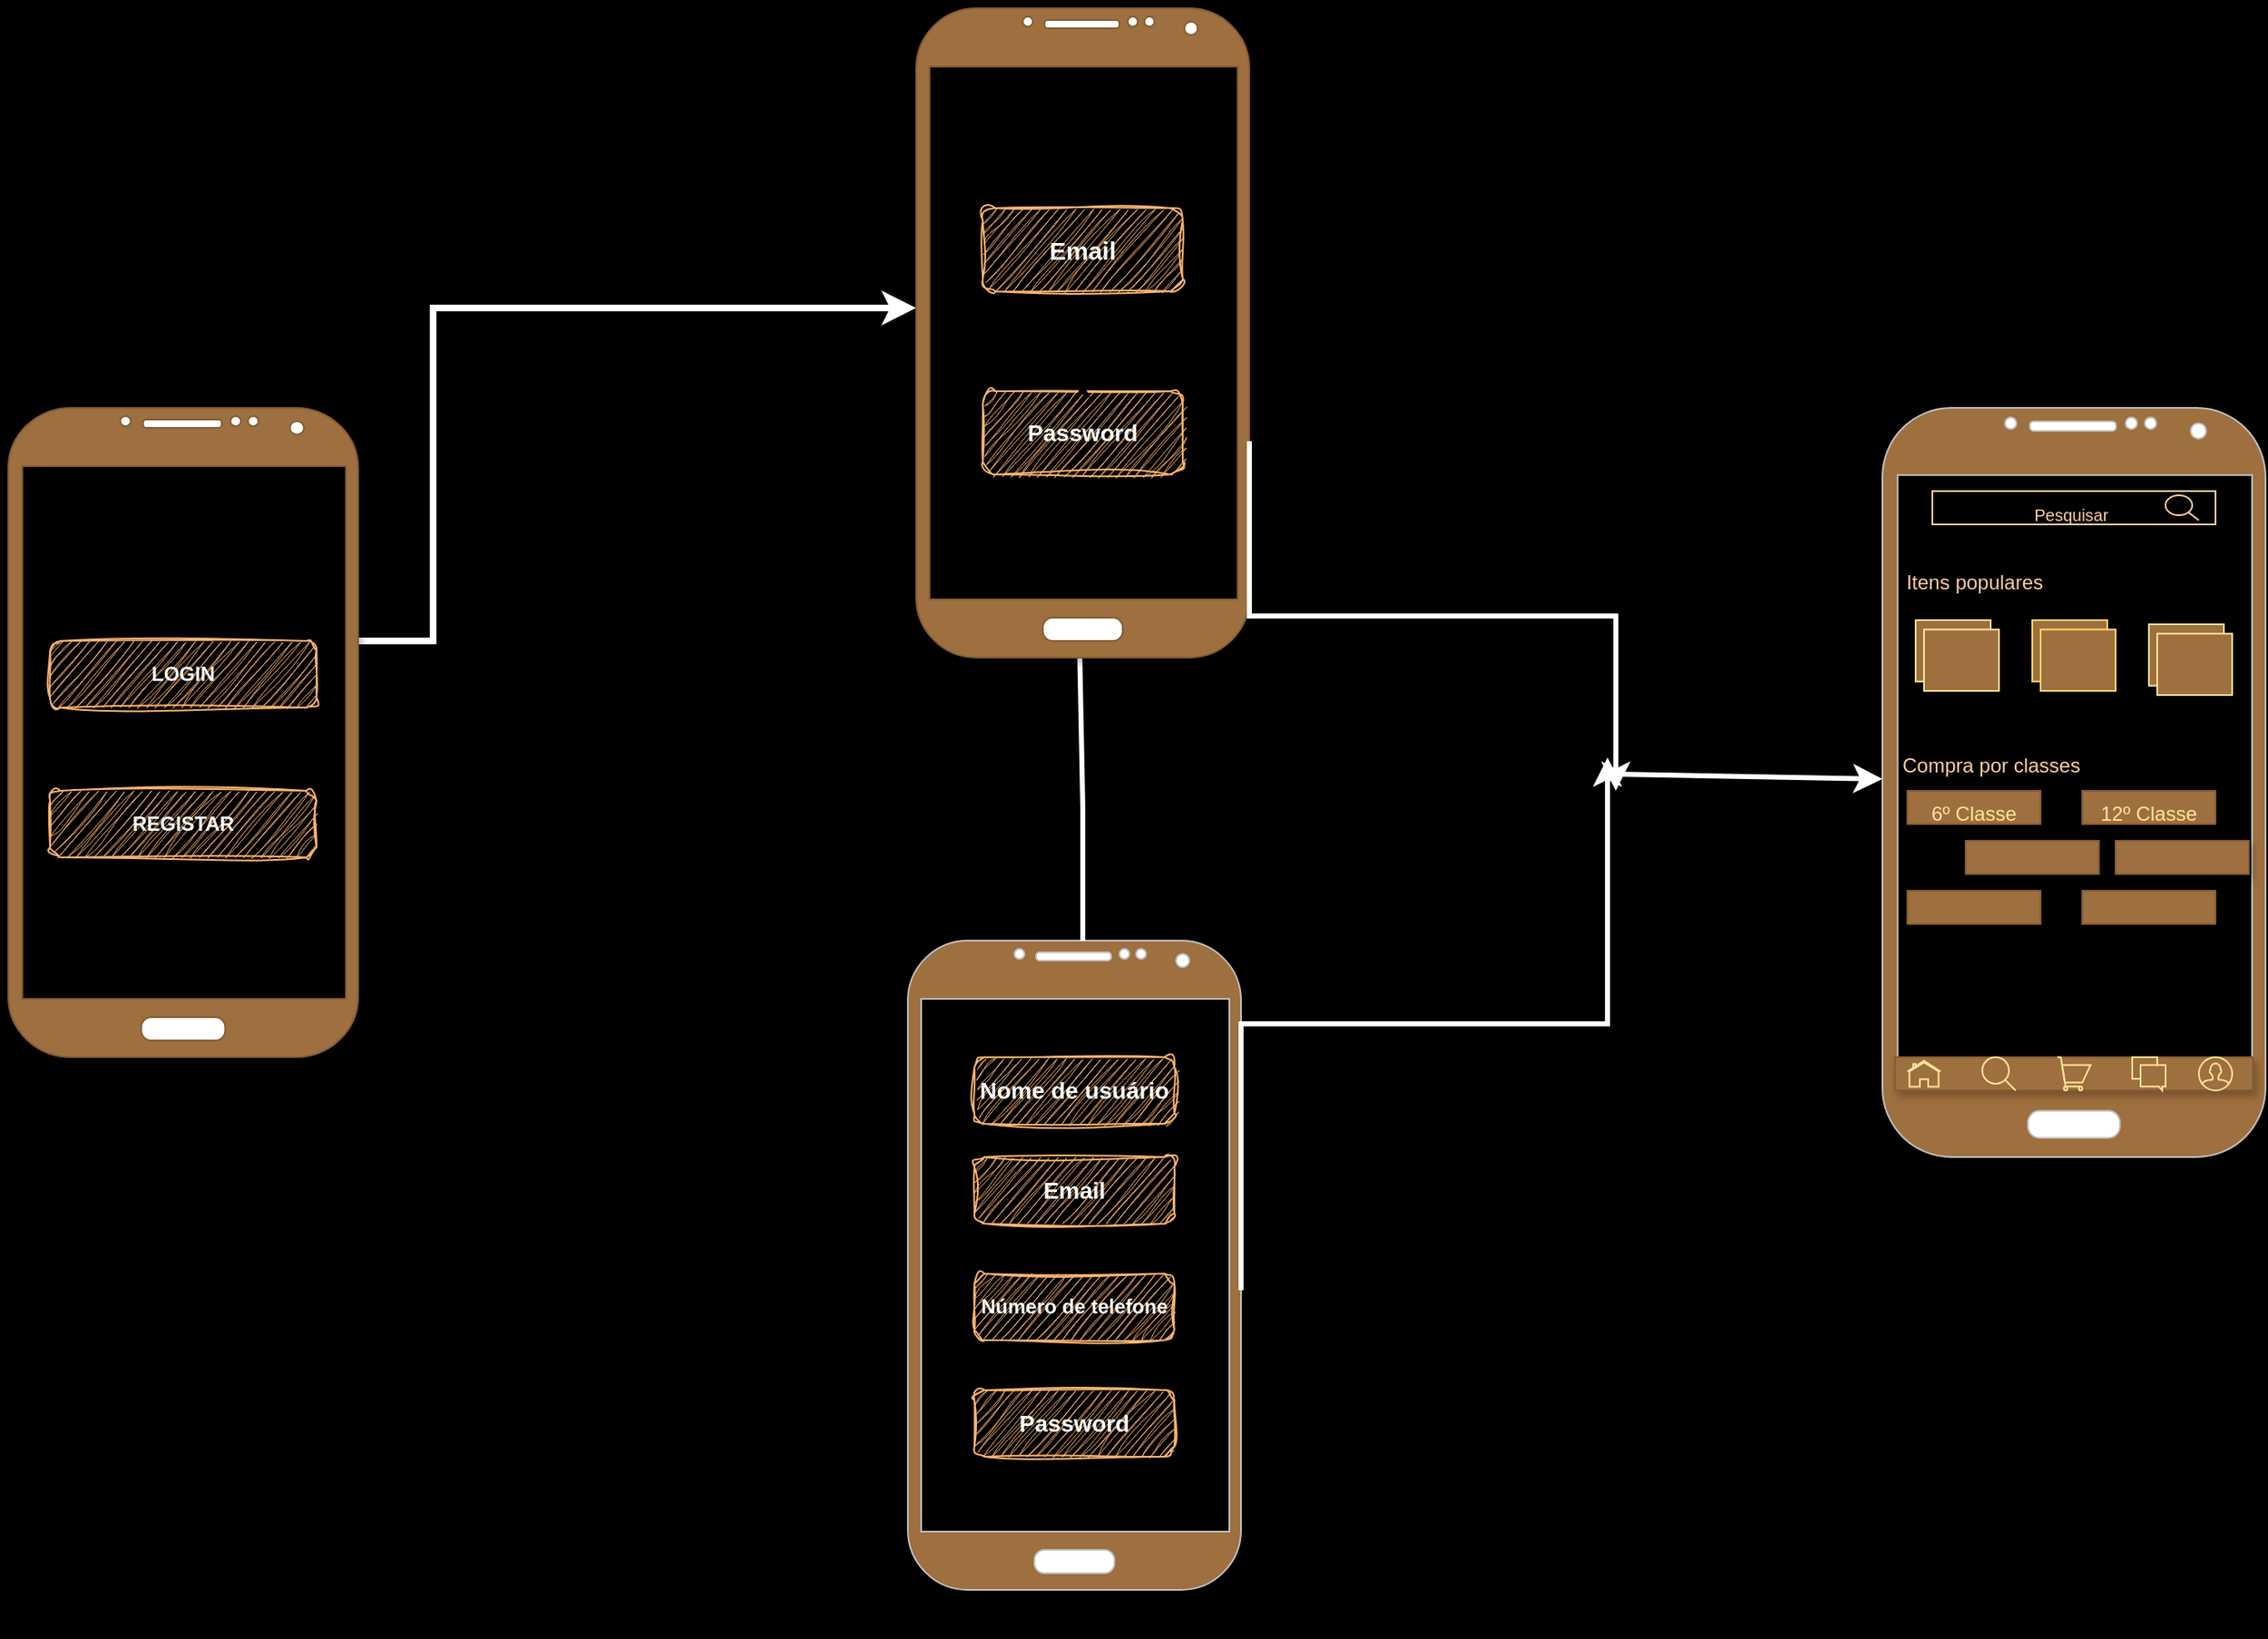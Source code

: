 <mxfile version="22.0.0" type="github" pages="2">
  <diagram id="kgpKYQtTHZ0yAKxKKP6v" name="Page-1">
    <mxGraphModel dx="615" dy="403" grid="1" gridSize="10" guides="1" tooltips="1" connect="1" arrows="1" fold="1" page="1" pageScale="1" pageWidth="850" pageHeight="1100" background="#000000" math="0" shadow="0">
      <root>
        <mxCell id="0" />
        <mxCell id="1" parent="0" />
        <mxCell id="2ql422s-yPlkNmw84_Gj-6" value="" style="edgeStyle=segmentEdgeStyle;endArrow=classic;html=1;curved=0;rounded=0;endSize=8;startSize=8;strokeColor=#FFFFFF;strokeWidth=4;" parent="1" target="2ql422s-yPlkNmw84_Gj-10" edge="1">
          <mxGeometry width="50" height="50" relative="1" as="geometry">
            <mxPoint x="460" y="440" as="sourcePoint" />
            <mxPoint x="560" y="340" as="targetPoint" />
            <Array as="points">
              <mxPoint x="510" y="440" />
              <mxPoint x="510" y="240" />
            </Array>
          </mxGeometry>
        </mxCell>
        <mxCell id="2ql422s-yPlkNmw84_Gj-10" value="" style="swimlane;startSize=0;fontColor=none;noLabel=1;strokeColor=none;" parent="1" vertex="1">
          <mxGeometry x="800" y="230" width="170" height="210" as="geometry" />
        </mxCell>
        <mxCell id="2ql422s-yPlkNmw84_Gj-12" value="&lt;b&gt;&lt;font style=&quot;font-size: 14px;&quot; color=&quot;#ffffff&quot;&gt;Password&lt;/font&gt;&lt;/b&gt;" style="rounded=1;whiteSpace=wrap;html=1;fillColor=#FFB570;labelBackgroundColor=none;labelBorderColor=none;gradientColor=none;sketch=1;curveFitting=1;jiggle=2;strokeColor=#FFB570;" parent="2ql422s-yPlkNmw84_Gj-10" vertex="1">
          <mxGeometry x="40" y="60" width="120" height="50" as="geometry" />
        </mxCell>
        <mxCell id="2ql422s-yPlkNmw84_Gj-16" style="edgeStyle=orthogonalEdgeStyle;rounded=0;orthogonalLoop=1;jettySize=auto;html=1;exitX=0.5;exitY=0;exitDx=0;exitDy=0;entryX=0.5;entryY=-0.1;entryDx=0;entryDy=0;entryPerimeter=0;" parent="2ql422s-yPlkNmw84_Gj-10" source="2ql422s-yPlkNmw84_Gj-12" target="2ql422s-yPlkNmw84_Gj-12" edge="1">
          <mxGeometry relative="1" as="geometry" />
        </mxCell>
        <mxCell id="2ql422s-yPlkNmw84_Gj-17" style="edgeStyle=orthogonalEdgeStyle;rounded=0;orthogonalLoop=1;jettySize=auto;html=1;exitX=0.5;exitY=1;exitDx=0;exitDy=0;" parent="2ql422s-yPlkNmw84_Gj-10" source="2ql422s-yPlkNmw84_Gj-12" target="2ql422s-yPlkNmw84_Gj-12" edge="1">
          <mxGeometry relative="1" as="geometry" />
        </mxCell>
        <mxCell id="2ql422s-yPlkNmw84_Gj-20" value="" style="swimlane;startSize=0;strokeColor=none;" parent="1" vertex="1">
          <mxGeometry x="810" y="630" width="190" height="380" as="geometry" />
        </mxCell>
        <mxCell id="gszBq1xayT0m0fYIKKLI-3" style="edgeStyle=orthogonalEdgeStyle;rounded=0;orthogonalLoop=1;jettySize=auto;html=1;exitX=0;exitY=1;exitDx=0;exitDy=0;fontFamily=Helvetica;fontSize=12;fontColor=#f4a4c0;" edge="1" parent="2ql422s-yPlkNmw84_Gj-20" source="2ql422s-yPlkNmw84_Gj-21" target="A98R-v6a7x3lPAm8_0wS-1">
          <mxGeometry relative="1" as="geometry" />
        </mxCell>
        <mxCell id="2ql422s-yPlkNmw84_Gj-21" value="&lt;b&gt;&lt;font style=&quot;font-size: 14px;&quot; color=&quot;#ffffff&quot;&gt;Nome de usuário&lt;/font&gt;&lt;/b&gt;" style="rounded=1;whiteSpace=wrap;html=1;fillColor=#FFB570;labelBackgroundColor=none;labelBorderColor=none;gradientColor=none;sketch=1;curveFitting=1;jiggle=2;strokeColor=#FFB570;" parent="2ql422s-yPlkNmw84_Gj-20" vertex="1">
          <mxGeometry x="25" y="60" width="120" height="40" as="geometry" />
        </mxCell>
        <mxCell id="2ql422s-yPlkNmw84_Gj-23" value="&lt;b&gt;&lt;font style=&quot;font-size: 14px;&quot; color=&quot;#ffffff&quot;&gt;Email&lt;/font&gt;&lt;/b&gt;" style="rounded=1;whiteSpace=wrap;html=1;fillColor=#FFB570;labelBackgroundColor=none;labelBorderColor=none;gradientColor=none;sketch=1;curveFitting=1;jiggle=2;strokeColor=#FFB570;" parent="2ql422s-yPlkNmw84_Gj-20" vertex="1">
          <mxGeometry x="25" y="120" width="120" height="40" as="geometry" />
        </mxCell>
        <mxCell id="gszBq1xayT0m0fYIKKLI-2" style="edgeStyle=orthogonalEdgeStyle;rounded=0;orthogonalLoop=1;jettySize=auto;html=1;exitX=1;exitY=0.25;exitDx=0;exitDy=0;fontFamily=Helvetica;fontSize=12;fontColor=#f4a4c0;" edge="1" parent="2ql422s-yPlkNmw84_Gj-20" source="2ql422s-yPlkNmw84_Gj-24" target="A98R-v6a7x3lPAm8_0wS-1">
          <mxGeometry relative="1" as="geometry" />
        </mxCell>
        <mxCell id="2ql422s-yPlkNmw84_Gj-24" value="&lt;b&gt;&lt;font color=&quot;#ffffff&quot; style=&quot;font-size: 12px;&quot;&gt;Número de telefone&lt;/font&gt;&lt;/b&gt;" style="rounded=1;whiteSpace=wrap;html=1;fillColor=#FFB570;labelBackgroundColor=none;labelBorderColor=none;gradientColor=none;sketch=1;curveFitting=1;jiggle=2;strokeColor=#FFB570;" parent="2ql422s-yPlkNmw84_Gj-20" vertex="1">
          <mxGeometry x="25" y="190" width="120" height="40" as="geometry" />
        </mxCell>
        <mxCell id="2ql422s-yPlkNmw84_Gj-25" value="&lt;b&gt;&lt;font style=&quot;font-size: 14px;&quot; color=&quot;#ffffff&quot;&gt;Password&lt;/font&gt;&lt;/b&gt;" style="rounded=1;whiteSpace=wrap;html=1;fillColor=#FFB570;labelBackgroundColor=none;labelBorderColor=none;gradientColor=none;sketch=1;curveFitting=1;jiggle=2;strokeColor=#FFB570;" parent="2ql422s-yPlkNmw84_Gj-20" vertex="1">
          <mxGeometry x="25" y="260" width="120" height="40" as="geometry" />
        </mxCell>
        <mxCell id="A98R-v6a7x3lPAm8_0wS-1" value="" style="verticalLabelPosition=bottom;verticalAlign=top;html=1;shadow=0;dashed=0;strokeWidth=1;shape=mxgraph.android.phone2;strokeColor=#c0c0c0;align=center;fontFamily=Helvetica;fontSize=12;fontColor=#f4a4c0;fillColor=#9E6F3F;gradientColor=none;" parent="2ql422s-yPlkNmw84_Gj-20" vertex="1">
          <mxGeometry x="-15" y="-10" width="200" height="390" as="geometry" />
        </mxCell>
        <mxCell id="gszBq1xayT0m0fYIKKLI-5" value="" style="edgeStyle=elbowEdgeStyle;elbow=vertical;endArrow=classic;html=1;curved=0;rounded=0;endSize=8;startSize=8;labelBackgroundColor=default;strokeColor=#FFFFFF;strokeWidth=3;align=center;verticalAlign=middle;fontFamily=Helvetica;fontSize=12;fontColor=#f4a4c0;shape=connector;" edge="1" parent="2ql422s-yPlkNmw84_Gj-20">
          <mxGeometry width="50" height="50" relative="1" as="geometry">
            <mxPoint x="185" y="200" as="sourcePoint" />
            <mxPoint x="405" y="-120" as="targetPoint" />
          </mxGeometry>
        </mxCell>
        <mxCell id="2ql422s-yPlkNmw84_Gj-27" value="" style="endArrow=none;html=1;rounded=0;strokeWidth=3;strokeColor=#FFFFFF;entryX=0.49;entryY=0.972;entryDx=0;entryDy=0;entryPerimeter=0;" parent="1" edge="1" target="2ql422s-yPlkNmw84_Gj-34">
          <mxGeometry width="50" height="50" relative="1" as="geometry">
            <mxPoint x="900" y="620" as="sourcePoint" />
            <mxPoint x="900" y="460" as="targetPoint" />
            <Array as="points">
              <mxPoint x="900" y="540" />
            </Array>
          </mxGeometry>
        </mxCell>
        <mxCell id="2ql422s-yPlkNmw84_Gj-30" value="" style="verticalLabelPosition=bottom;verticalAlign=top;html=1;shadow=1;dashed=0;strokeWidth=1;shape=mxgraph.android.phone2;strokeColor=#825B34;fillColor=#9E6F3F;fontColor=#f4a4c0;gradientColor=none;" parent="1" vertex="1">
          <mxGeometry x="255" y="300" width="210" height="390" as="geometry" />
        </mxCell>
        <mxCell id="2ql422s-yPlkNmw84_Gj-31" value="&lt;p style=&quot;line-height: 140%;&quot;&gt;&lt;font color=&quot;#ffffff&quot;&gt;&lt;b&gt;LOGIN&lt;/b&gt;&lt;/font&gt;&lt;/p&gt;" style="rounded=1;whiteSpace=wrap;html=1;labelBackgroundColor=none;labelBorderColor=none;fillColor=#FFB570;gradientColor=none;sketch=1;curveFitting=1;jiggle=2;strokeColor=#FFB570;" parent="1" vertex="1">
          <mxGeometry x="280" y="440" width="160" height="40" as="geometry" />
        </mxCell>
        <mxCell id="2ql422s-yPlkNmw84_Gj-32" value="&lt;font color=&quot;#ffffff&quot;&gt;&lt;b&gt;REGISTAR&lt;/b&gt;&lt;/font&gt;" style="rounded=1;whiteSpace=wrap;html=1;shadow=0;strokeColor=#FFB570;glass=0;sketch=1;curveFitting=1;jiggle=2;fillColor=#FFB570;labelBackgroundColor=none;labelBorderColor=none;gradientColor=none;" parent="1" vertex="1">
          <mxGeometry x="280" y="530" width="160" height="40" as="geometry" />
        </mxCell>
        <mxCell id="2ql422s-yPlkNmw84_Gj-34" value="" style="verticalLabelPosition=bottom;verticalAlign=top;html=1;shadow=1;dashed=0;strokeWidth=1;shape=mxgraph.android.phone2;strokeColor=#825B34;fillColor=#9E6F3F;fontColor=#f4a4c0;labelBackgroundColor=#000000;fillStyle=solid;gradientColor=none;" parent="1" vertex="1">
          <mxGeometry x="800" y="60" width="200" height="390" as="geometry" />
        </mxCell>
        <mxCell id="2ql422s-yPlkNmw84_Gj-13" value="&lt;b&gt;&lt;font style=&quot;font-size: 15px;&quot; color=&quot;#ffffff&quot;&gt;Email&lt;/font&gt;&lt;/b&gt;" style="rounded=1;whiteSpace=wrap;html=1;sketch=1;curveFitting=1;jiggle=2;labelBackgroundColor=none;fillColor=#FFB570;labelBorderColor=none;gradientColor=none;strokeColor=#FFB570;" parent="1" vertex="1">
          <mxGeometry x="840" y="180" width="120" height="50" as="geometry" />
        </mxCell>
        <mxCell id="2ql422s-yPlkNmw84_Gj-14" style="edgeStyle=orthogonalEdgeStyle;rounded=0;orthogonalLoop=1;jettySize=auto;html=1;exitX=0.5;exitY=1;exitDx=0;exitDy=0;" parent="1" source="2ql422s-yPlkNmw84_Gj-13" target="2ql422s-yPlkNmw84_Gj-13" edge="1">
          <mxGeometry relative="1" as="geometry" />
        </mxCell>
        <mxCell id="gszBq1xayT0m0fYIKKLI-4" value="" style="edgeStyle=elbowEdgeStyle;elbow=vertical;endArrow=classic;html=1;curved=0;rounded=0;endSize=8;startSize=8;fontFamily=Helvetica;fontSize=12;fontColor=#f4a4c0;strokeColor=#FFFFFF;strokeWidth=3;exitX=0.993;exitY=0.521;exitDx=0;exitDy=0;exitPerimeter=0;" edge="1" parent="1">
          <mxGeometry width="50" height="50" relative="1" as="geometry">
            <mxPoint x="1000.0" y="320.0" as="sourcePoint" />
            <mxPoint x="1220" y="530" as="targetPoint" />
          </mxGeometry>
        </mxCell>
        <mxCell id="gszBq1xayT0m0fYIKKLI-6" value="" style="endArrow=classic;html=1;rounded=0;labelBackgroundColor=default;strokeColor=#FFFFFF;strokeWidth=3;align=center;verticalAlign=middle;fontFamily=Helvetica;fontSize=12;fontColor=#f4a4c0;startSize=8;endSize=8;shape=connector;curved=0;elbow=vertical;" edge="1" parent="1" target="gszBq1xayT0m0fYIKKLI-7">
          <mxGeometry width="50" height="50" relative="1" as="geometry">
            <mxPoint x="1220" y="520" as="sourcePoint" />
            <mxPoint x="1480" y="520" as="targetPoint" />
          </mxGeometry>
        </mxCell>
        <mxCell id="gszBq1xayT0m0fYIKKLI-7" value="" style="verticalLabelPosition=bottom;verticalAlign=top;html=1;shadow=0;dashed=0;strokeWidth=1;shape=mxgraph.android.phone2;strokeColor=#c0c0c0;align=center;fontFamily=Helvetica;fontSize=12;fontColor=#f4a4c0;fillColor=#9E6F3F;gradientColor=none;" vertex="1" parent="1">
          <mxGeometry x="1380" y="300" width="230" height="450" as="geometry" />
        </mxCell>
        <mxCell id="gszBq1xayT0m0fYIKKLI-8" value="&lt;div style=&quot;text-align: left;&quot;&gt;&lt;font style=&quot;color: rgb(255, 206, 159); font-size: 10px;&quot;&gt;Pesquisar&lt;/font&gt;&lt;span style=&quot;color: rgb(255, 206, 159); font-size: 11px;&quot;&gt;&amp;nbsp;&lt;/span&gt;&lt;br&gt;&lt;/div&gt;" style="rounded=0;whiteSpace=wrap;html=1;shadow=1;dashed=0;strokeColor=#FFCE9F;strokeWidth=1;align=center;verticalAlign=top;fontFamily=Helvetica;fontSize=12;fontColor=#f4a4c0;fillColor=none;gradientColor=none;" vertex="1" parent="1">
          <mxGeometry x="1410" y="350" width="170" height="20" as="geometry" />
        </mxCell>
        <mxCell id="gszBq1xayT0m0fYIKKLI-9" value="" style="html=1;verticalLabelPosition=bottom;align=center;labelBackgroundColor=#ffffff;verticalAlign=top;strokeWidth=1;strokeColor=#FFCE9F;shadow=0;dashed=0;shape=mxgraph.ios7.icons.looking_glass;fontFamily=Helvetica;fontSize=12;fontColor=#f4a4c0;fillColor=none;gradientColor=none;" vertex="1" parent="1">
          <mxGeometry x="1550" y="352.5" width="20" height="15" as="geometry" />
        </mxCell>
        <mxCell id="gszBq1xayT0m0fYIKKLI-10" value="Itens populares" style="text;html=1;align=center;verticalAlign=middle;resizable=0;points=[];autosize=1;strokeColor=none;fillColor=none;fontSize=12;fontFamily=Helvetica;fontColor=#FFCE9F;labelBackgroundColor=none;" vertex="1" parent="1">
          <mxGeometry x="1380" y="390" width="110" height="30" as="geometry" />
        </mxCell>
        <mxCell id="gszBq1xayT0m0fYIKKLI-12" value="" style="html=1;verticalLabelPosition=bottom;align=center;labelBackgroundColor=#ffffff;verticalAlign=top;strokeWidth=1;strokeColor=#FFE599;shadow=0;dashed=0;shape=mxgraph.ios7.icons.folders_2;fontFamily=Helvetica;fontSize=12;fontColor=#f4a4c0;fillColor=#9E6F3F;gradientColor=none;" vertex="1" parent="1">
          <mxGeometry x="1400" y="427.5" width="50" height="42.5" as="geometry" />
        </mxCell>
        <mxCell id="gszBq1xayT0m0fYIKKLI-13" value="" style="html=1;verticalLabelPosition=bottom;align=center;labelBackgroundColor=#ffffff;verticalAlign=top;strokeWidth=1;strokeColor=#FFD966;shadow=0;dashed=0;shape=mxgraph.ios7.icons.folders_2;fontFamily=Helvetica;fontSize=12;fontColor=#f4a4c0;fillColor=#9E6F3F;gradientColor=none;" vertex="1" parent="1">
          <mxGeometry x="1470" y="427.5" width="50" height="42.5" as="geometry" />
        </mxCell>
        <mxCell id="gszBq1xayT0m0fYIKKLI-14" value="" style="html=1;verticalLabelPosition=bottom;align=center;labelBackgroundColor=#ffffff;verticalAlign=top;strokeWidth=1;strokeColor=#FFE599;shadow=0;dashed=0;shape=mxgraph.ios7.icons.folders_2;fontFamily=Helvetica;fontSize=12;fontColor=#f4a4c0;fillColor=#9E6F3F;gradientColor=none;" vertex="1" parent="1">
          <mxGeometry x="1540" y="430" width="50" height="42.5" as="geometry" />
        </mxCell>
        <mxCell id="gszBq1xayT0m0fYIKKLI-15" value="Compra por classes" style="text;html=1;align=center;verticalAlign=middle;resizable=0;points=[];autosize=1;strokeColor=none;fillColor=none;fontSize=12;fontFamily=Helvetica;fontColor=#FFCE9F;labelBackgroundColor=none;" vertex="1" parent="1">
          <mxGeometry x="1380" y="500" width="130" height="30" as="geometry" />
        </mxCell>
        <mxCell id="gszBq1xayT0m0fYIKKLI-24" value="&lt;font color=&quot;#ffe599&quot;&gt;6º Classe&lt;/font&gt;" style="rounded=0;whiteSpace=wrap;html=1;shadow=1;dashed=0;strokeColor=#825B34;strokeWidth=1;align=center;verticalAlign=top;fontFamily=Helvetica;fontSize=12;fontColor=#f4a4c0;fillColor=#9E6F3F;gradientColor=none;" vertex="1" parent="1">
          <mxGeometry x="1395" y="530" width="80" height="20" as="geometry" />
        </mxCell>
        <mxCell id="gszBq1xayT0m0fYIKKLI-25" value="" style="rounded=0;whiteSpace=wrap;html=1;shadow=1;dashed=0;strokeColor=#825B34;strokeWidth=1;align=center;verticalAlign=top;fontFamily=Helvetica;fontSize=12;fontColor=#f4a4c0;fillColor=#9E6F3F;gradientColor=none;" vertex="1" parent="1">
          <mxGeometry x="1430" y="560" width="80" height="20" as="geometry" />
        </mxCell>
        <mxCell id="gszBq1xayT0m0fYIKKLI-27" value="" style="rounded=0;whiteSpace=wrap;html=1;shadow=1;dashed=0;strokeColor=#825B34;strokeWidth=1;align=center;verticalAlign=top;fontFamily=Helvetica;fontSize=12;fontColor=#f4a4c0;fillColor=#9E6F3F;gradientColor=none;" vertex="1" parent="1">
          <mxGeometry x="1395" y="590" width="80" height="20" as="geometry" />
        </mxCell>
        <mxCell id="gszBq1xayT0m0fYIKKLI-28" value="&lt;font color=&quot;#ffe599&quot;&gt;12º Classe&lt;/font&gt;" style="rounded=0;whiteSpace=wrap;html=1;shadow=1;dashed=0;strokeColor=#825B34;strokeWidth=1;align=center;verticalAlign=top;fontFamily=Helvetica;fontSize=12;fontColor=#f4a4c0;fillColor=#9E6F3F;gradientColor=none;" vertex="1" parent="1">
          <mxGeometry x="1500" y="530" width="80" height="20" as="geometry" />
        </mxCell>
        <mxCell id="gszBq1xayT0m0fYIKKLI-29" value="" style="rounded=0;whiteSpace=wrap;html=1;shadow=1;dashed=0;strokeColor=#825B34;strokeWidth=1;align=center;verticalAlign=top;fontFamily=Helvetica;fontSize=12;fontColor=#f4a4c0;fillColor=#9E6F3F;gradientColor=none;" vertex="1" parent="1">
          <mxGeometry x="1500" y="590" width="80" height="20" as="geometry" />
        </mxCell>
        <mxCell id="gszBq1xayT0m0fYIKKLI-30" value="" style="rounded=0;whiteSpace=wrap;html=1;shadow=1;dashed=0;strokeColor=#825B34;strokeWidth=1;align=center;verticalAlign=top;fontFamily=Helvetica;fontSize=12;fontColor=#f4a4c0;fillColor=#9E6F3F;gradientColor=none;" vertex="1" parent="1">
          <mxGeometry x="1520" y="560" width="80" height="20" as="geometry" />
        </mxCell>
        <mxCell id="gszBq1xayT0m0fYIKKLI-32" value="" style="rounded=0;whiteSpace=wrap;html=1;shadow=1;dashed=0;strokeColor=#825B34;strokeWidth=1;align=center;verticalAlign=top;fontFamily=Helvetica;fontSize=12;fontColor=#f4a4c0;fillColor=#9E6F3F;gradientColor=none;" vertex="1" parent="1">
          <mxGeometry x="1387.5" y="690" width="215" height="20" as="geometry" />
        </mxCell>
        <mxCell id="gszBq1xayT0m0fYIKKLI-34" value="" style="html=1;verticalLabelPosition=bottom;align=center;labelBackgroundColor=#ffffff;verticalAlign=top;strokeWidth=1;strokeColor=#FFE599;shadow=0;dashed=0;shape=mxgraph.ios7.icons.user;fontFamily=Helvetica;fontSize=12;fontColor=#f4a4c0;fillColor=#9E6F3F;gradientColor=none;" vertex="1" parent="1">
          <mxGeometry x="1570" y="690" width="20" height="20" as="geometry" />
        </mxCell>
        <mxCell id="gszBq1xayT0m0fYIKKLI-35" value="" style="html=1;verticalLabelPosition=bottom;align=center;labelBackgroundColor=#ffffff;verticalAlign=top;strokeWidth=1;strokeColor=#FFE599;shadow=0;dashed=0;shape=mxgraph.ios7.icons.messages;fontFamily=Helvetica;fontSize=12;fontColor=#f4a4c0;fillColor=#9E6F3F;gradientColor=none;" vertex="1" parent="1">
          <mxGeometry x="1530" y="690" width="20" height="20" as="geometry" />
        </mxCell>
        <mxCell id="gszBq1xayT0m0fYIKKLI-36" value="" style="html=1;verticalLabelPosition=bottom;align=center;labelBackgroundColor=#ffffff;verticalAlign=top;strokeWidth=1;strokeColor=#FFE599;shadow=0;dashed=0;shape=mxgraph.ios7.icons.shopping_cart;fontFamily=Helvetica;fontSize=12;fontColor=#f4a4c0;fillColor=#9E6F3F;gradientColor=none;" vertex="1" parent="1">
          <mxGeometry x="1485" y="690" width="20" height="20" as="geometry" />
        </mxCell>
        <mxCell id="gszBq1xayT0m0fYIKKLI-37" value="" style="html=1;verticalLabelPosition=bottom;align=center;labelBackgroundColor=#ffffff;verticalAlign=top;strokeWidth=1;strokeColor=#FFE599;shadow=0;dashed=0;shape=mxgraph.ios7.icons.home;fontFamily=Helvetica;fontSize=12;fontColor=#f4a4c0;fillColor=#9E6F3F;gradientColor=none;" vertex="1" parent="1">
          <mxGeometry x="1395" y="692.25" width="20" height="15.5" as="geometry" />
        </mxCell>
        <mxCell id="gszBq1xayT0m0fYIKKLI-38" value="" style="html=1;verticalLabelPosition=bottom;align=center;labelBackgroundColor=#ffffff;verticalAlign=top;strokeWidth=1;strokeColor=#FFE599;shadow=0;dashed=0;shape=mxgraph.ios7.icons.looking_glass;fontFamily=Helvetica;fontSize=12;fontColor=#f4a4c0;fillColor=#9E6F3F;gradientColor=none;" vertex="1" parent="1">
          <mxGeometry x="1440" y="690" width="20" height="20" as="geometry" />
        </mxCell>
      </root>
    </mxGraphModel>
  </diagram>
  <diagram id="PZuyhclzxS1qI-OpDxxj" name="Page-2">
    <mxGraphModel dx="984" dy="644" grid="1" gridSize="10" guides="1" tooltips="1" connect="1" arrows="1" fold="1" page="1" pageScale="1" pageWidth="827" pageHeight="1169" math="0" shadow="0">
      <root>
        <mxCell id="0" />
        <mxCell id="1" parent="0" />
      </root>
    </mxGraphModel>
  </diagram>
</mxfile>
